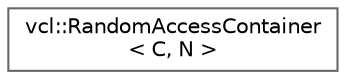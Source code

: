 digraph "Graphical Class Hierarchy"
{
 // LATEX_PDF_SIZE
  bgcolor="transparent";
  edge [fontname=Helvetica,fontsize=10,labelfontname=Helvetica,labelfontsize=10];
  node [fontname=Helvetica,fontsize=10,shape=box,height=0.2,width=0.4];
  rankdir="LR";
  Node0 [label="vcl::RandomAccessContainer\l\< C, N \>",height=0.2,width=0.4,color="grey40", fillcolor="white", style="filled",URL="$classvcl_1_1RandomAccessContainer.html",tooltip="The RandomAccessContainer class is a generic container class of values, that could be static or dynam..."];
}
